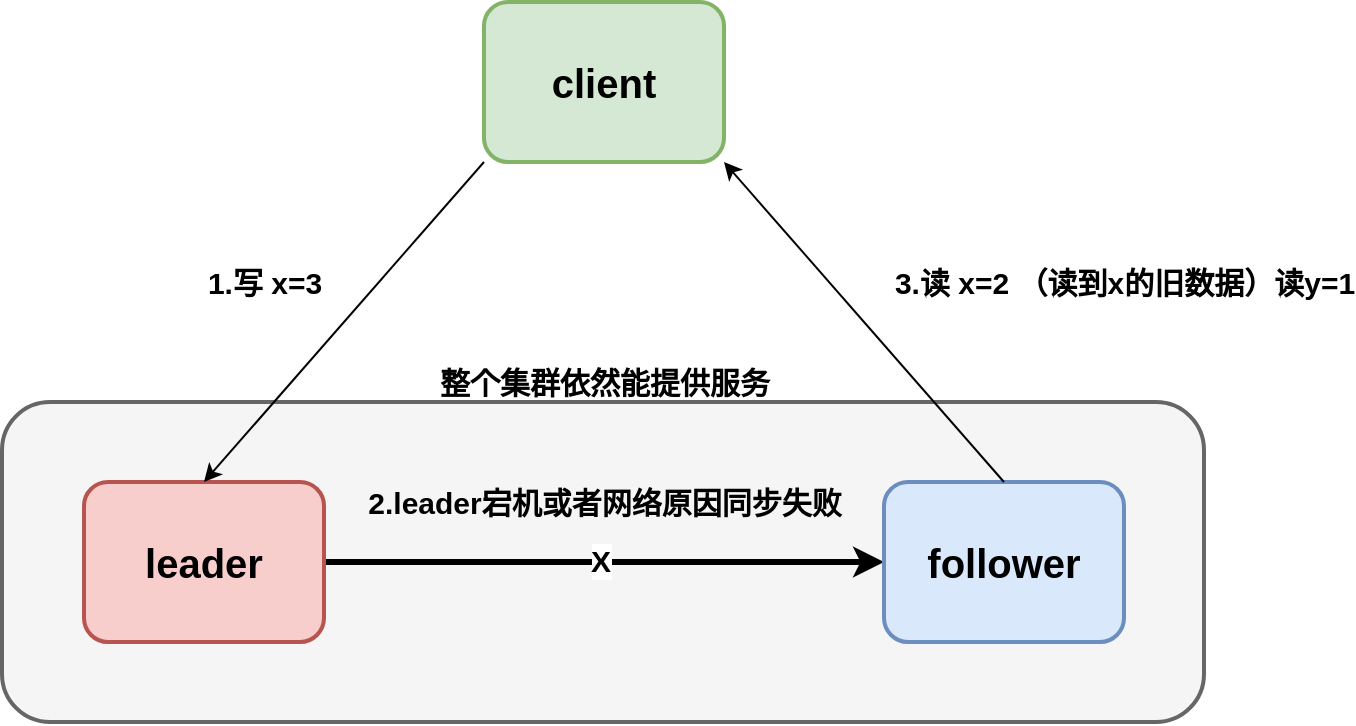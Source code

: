 <mxfile version="20.6.0" type="github">
  <diagram id="Qq4sfeGaa5dzuuR6CXia" name="第 1 页">
    <mxGraphModel dx="946" dy="534" grid="1" gridSize="10" guides="1" tooltips="1" connect="1" arrows="1" fold="1" page="1" pageScale="1" pageWidth="827" pageHeight="1169" math="0" shadow="0">
      <root>
        <mxCell id="0" />
        <mxCell id="1" parent="0" />
        <mxCell id="HIL-9lf9A-liKalxmrsc-1" value="" style="rounded=1;whiteSpace=wrap;html=1;strokeWidth=2;fillWeight=4;hachureGap=8;hachureAngle=45;fillColor=#f5f5f5;sketch=0;strokeColor=#666666;fontColor=#333333;fontSize=15;" vertex="1" parent="1">
          <mxGeometry x="79" y="320" width="601" height="160" as="geometry" />
        </mxCell>
        <mxCell id="HIL-9lf9A-liKalxmrsc-2" value="client" style="rounded=1;whiteSpace=wrap;html=1;strokeWidth=2;fillWeight=4;hachureGap=8;hachureAngle=45;fillColor=#d5e8d4;sketch=0;strokeColor=#82b366;fontSize=20;fontStyle=1" vertex="1" parent="1">
          <mxGeometry x="320" y="120" width="120" height="80" as="geometry" />
        </mxCell>
        <mxCell id="HIL-9lf9A-liKalxmrsc-3" style="edgeStyle=orthogonalEdgeStyle;rounded=0;orthogonalLoop=1;jettySize=auto;html=1;fontSize=15;strokeWidth=3;" edge="1" parent="1" source="HIL-9lf9A-liKalxmrsc-4" target="HIL-9lf9A-liKalxmrsc-5">
          <mxGeometry relative="1" as="geometry" />
        </mxCell>
        <mxCell id="HIL-9lf9A-liKalxmrsc-17" value="&lt;font style=&quot;font-size: 15px;&quot;&gt;&lt;b&gt;X&lt;/b&gt;&lt;/font&gt;" style="edgeLabel;html=1;align=center;verticalAlign=middle;resizable=0;points=[];" vertex="1" connectable="0" parent="HIL-9lf9A-liKalxmrsc-3">
          <mxGeometry x="-0.014" y="1" relative="1" as="geometry">
            <mxPoint as="offset" />
          </mxGeometry>
        </mxCell>
        <mxCell id="HIL-9lf9A-liKalxmrsc-4" value="leader" style="rounded=1;whiteSpace=wrap;html=1;strokeWidth=2;fillWeight=4;hachureGap=8;hachureAngle=45;fillColor=#f8cecc;sketch=0;strokeColor=#b85450;fontSize=20;fontStyle=1" vertex="1" parent="1">
          <mxGeometry x="120" y="360" width="120" height="80" as="geometry" />
        </mxCell>
        <mxCell id="HIL-9lf9A-liKalxmrsc-5" value="follower" style="rounded=1;whiteSpace=wrap;html=1;strokeWidth=2;fillWeight=4;hachureGap=8;hachureAngle=45;fillColor=#dae8fc;sketch=0;strokeColor=#6c8ebf;fontSize=20;fontStyle=1" vertex="1" parent="1">
          <mxGeometry x="520" y="360" width="120" height="80" as="geometry" />
        </mxCell>
        <mxCell id="HIL-9lf9A-liKalxmrsc-6" value="" style="endArrow=classic;html=1;rounded=0;entryX=0.5;entryY=0;entryDx=0;entryDy=0;exitX=0;exitY=1;exitDx=0;exitDy=0;fontSize=15;" edge="1" parent="1" source="HIL-9lf9A-liKalxmrsc-2" target="HIL-9lf9A-liKalxmrsc-4">
          <mxGeometry width="50" height="50" relative="1" as="geometry">
            <mxPoint x="310" y="210" as="sourcePoint" />
            <mxPoint x="150" y="110" as="targetPoint" />
          </mxGeometry>
        </mxCell>
        <mxCell id="HIL-9lf9A-liKalxmrsc-7" value="" style="endArrow=classic;html=1;rounded=0;exitX=0.5;exitY=0;exitDx=0;exitDy=0;entryX=1;entryY=1;entryDx=0;entryDy=0;fontSize=15;" edge="1" parent="1" source="HIL-9lf9A-liKalxmrsc-5" target="HIL-9lf9A-liKalxmrsc-2">
          <mxGeometry width="50" height="50" relative="1" as="geometry">
            <mxPoint x="400" y="230" as="sourcePoint" />
            <mxPoint x="450" y="180" as="targetPoint" />
          </mxGeometry>
        </mxCell>
        <mxCell id="HIL-9lf9A-liKalxmrsc-8" value="1.写 x=3" style="text;strokeColor=none;fillColor=none;html=1;fontSize=15;fontStyle=1;verticalAlign=middle;align=center;sketch=0;" vertex="1" parent="1">
          <mxGeometry x="160" y="240" width="100" height="40" as="geometry" />
        </mxCell>
        <mxCell id="HIL-9lf9A-liKalxmrsc-9" value="3.读 x=2 （读到x的旧数据）读y=1" style="text;strokeColor=none;fillColor=none;html=1;fontSize=15;fontStyle=1;verticalAlign=middle;align=center;sketch=0;" vertex="1" parent="1">
          <mxGeometry x="590" y="260" width="100" as="geometry" />
        </mxCell>
        <mxCell id="HIL-9lf9A-liKalxmrsc-18" value="2.leader宕机或者网络原因同步失败" style="text;strokeColor=none;fillColor=none;html=1;fontSize=15;fontStyle=1;verticalAlign=middle;align=center;labelBackgroundColor=none;" vertex="1" parent="1">
          <mxGeometry x="330" y="350" width="100" height="40" as="geometry" />
        </mxCell>
        <mxCell id="HIL-9lf9A-liKalxmrsc-21" value="整个集群依然能提供服务" style="text;strokeColor=none;fillColor=none;html=1;fontSize=15;fontStyle=1;verticalAlign=middle;align=center;labelBackgroundColor=none;" vertex="1" parent="1">
          <mxGeometry x="330" y="290" width="100" height="40" as="geometry" />
        </mxCell>
      </root>
    </mxGraphModel>
  </diagram>
</mxfile>
